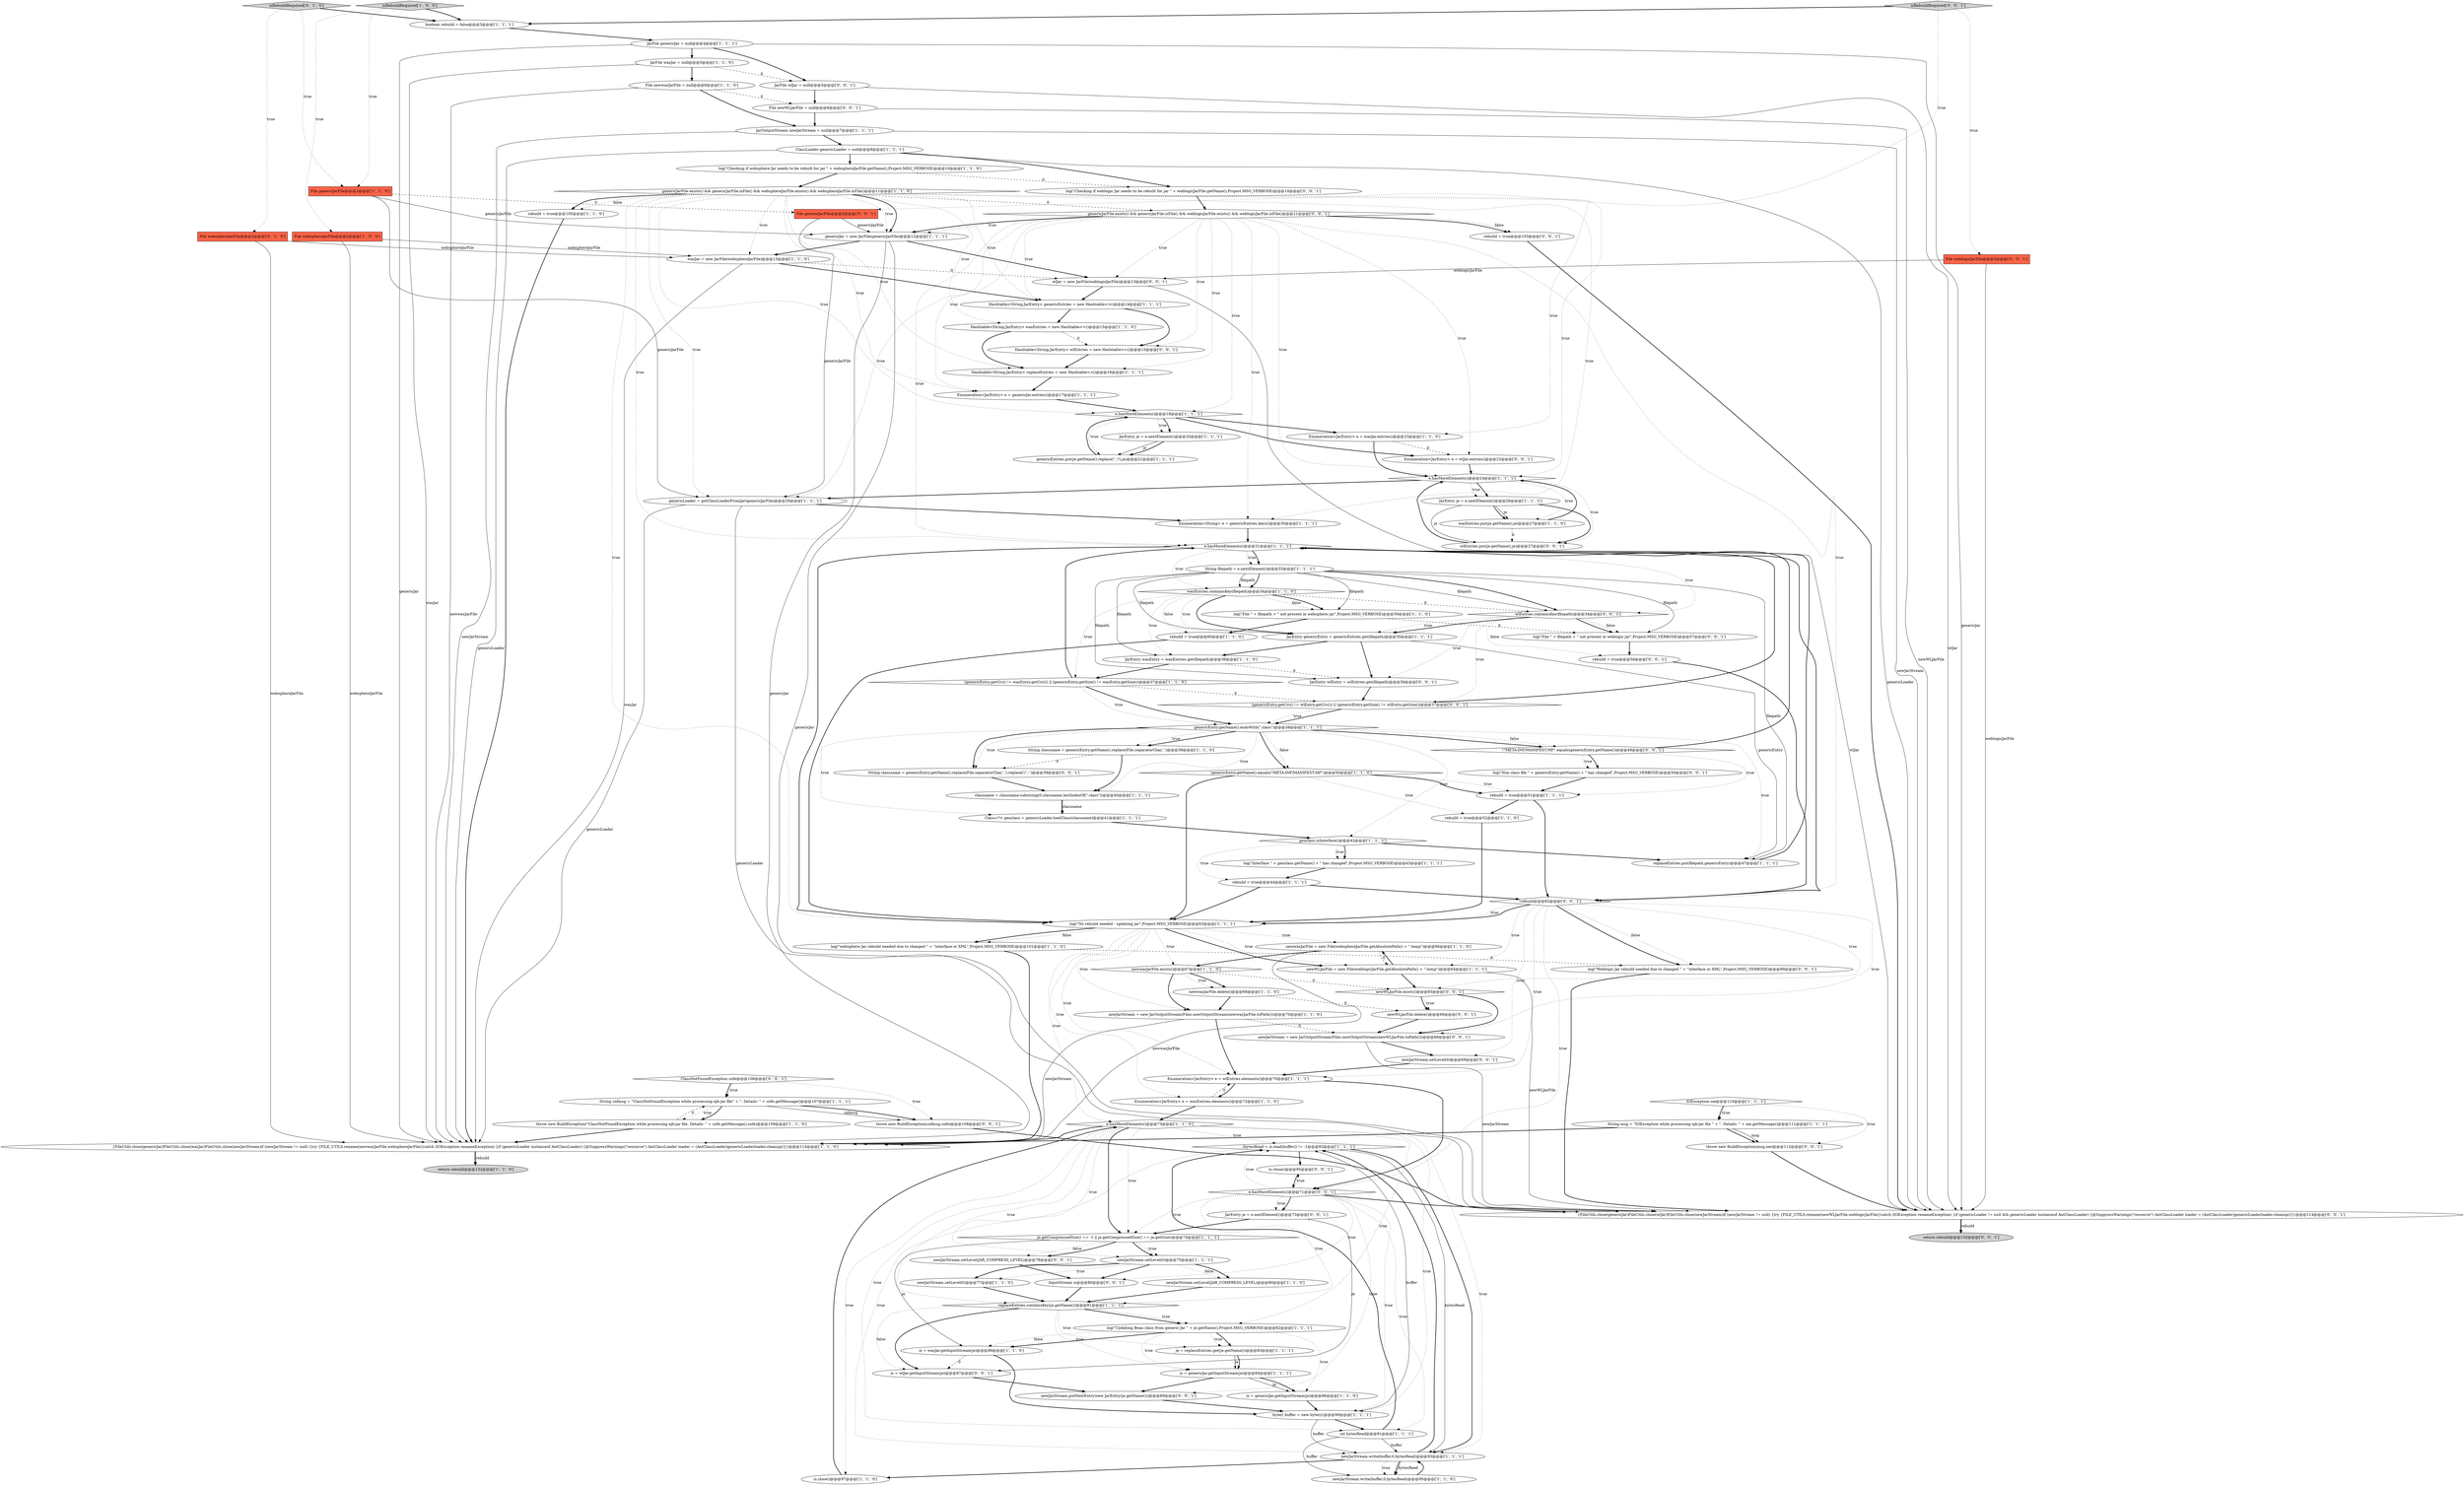 digraph {
10 [style = filled, label = "String cnfmsg = \"ClassNotFoundException while processing ejb-jar file\" + \". Details: \" + cnfe.getMessage()@@@107@@@['1', '1', '1']", fillcolor = white, shape = ellipse image = "AAA0AAABBB1BBB"];
44 [style = filled, label = "(bytesRead = is.read(buffer)) != -1@@@92@@@['1', '1', '1']", fillcolor = white, shape = diamond image = "AAA0AAABBB1BBB"];
58 [style = filled, label = "e.hasMoreElements()@@@73@@@['1', '1', '0']", fillcolor = white, shape = diamond image = "AAA0AAABBB1BBB"];
59 [style = filled, label = "rebuild = true@@@105@@@['1', '1', '0']", fillcolor = white, shape = ellipse image = "AAA0AAABBB1BBB"];
38 [style = filled, label = "JarFile wasJar = null@@@5@@@['1', '1', '0']", fillcolor = white, shape = ellipse image = "AAA0AAABBB1BBB"];
79 [style = filled, label = "isRebuildRequired['0', '1', '0']", fillcolor = lightgray, shape = diamond image = "AAA0AAABBB2BBB"];
115 [style = filled, label = "InputStream is@@@80@@@['0', '0', '1']", fillcolor = white, shape = ellipse image = "AAA0AAABBB3BBB"];
110 [style = filled, label = "{FileUtils.close(genericJar)FileUtils.close(wlJar)FileUtils.close(newJarStream)if (newJarStream != null) {try {FILE_UTILS.rename(newWLJarFile,weblogicJarFile)}catch (IOException renameException) }if (genericLoader != null && genericLoader instanceof AntClassLoader) {@SuppressWarnings(\"resource\") AntClassLoader loader = (AntClassLoader)genericLoaderloader.cleanup()}}@@@114@@@['0', '0', '1']", fillcolor = white, shape = ellipse image = "AAA0AAABBB3BBB"];
93 [style = filled, label = "newJarStream.setLevel(JAR_COMPRESS_LEVEL)@@@78@@@['0', '0', '1']", fillcolor = white, shape = ellipse image = "AAA0AAABBB3BBB"];
45 [style = filled, label = "je.getCompressedSize() == -1 || je.getCompressedSize() == je.getSize()@@@74@@@['1', '1', '1']", fillcolor = white, shape = diamond image = "AAA0AAABBB1BBB"];
109 [style = filled, label = "return rebuild@@@132@@@['0', '0', '1']", fillcolor = lightgray, shape = ellipse image = "AAA0AAABBB3BBB"];
16 [style = filled, label = "je = replaceEntries.get(je.getName())@@@83@@@['1', '1', '1']", fillcolor = white, shape = ellipse image = "AAA0AAABBB1BBB"];
82 [style = filled, label = "!\"META-INF/MANIFEST.MF\".equals(genericEntry.getName())@@@49@@@['0', '0', '1']", fillcolor = white, shape = diamond image = "AAA0AAABBB3BBB"];
48 [style = filled, label = "rebuild = true@@@44@@@['1', '1', '1']", fillcolor = white, shape = ellipse image = "AAA0AAABBB1BBB"];
42 [style = filled, label = "wasJar = new JarFile(websphereJarFile)@@@13@@@['1', '1', '0']", fillcolor = white, shape = ellipse image = "AAA0AAABBB1BBB"];
33 [style = filled, label = "JarEntry wasEntry = wasEntries.get(filepath)@@@36@@@['1', '1', '0']", fillcolor = white, shape = ellipse image = "AAA0AAABBB1BBB"];
111 [style = filled, label = "wlEntries.containsKey(filepath)@@@34@@@['0', '0', '1']", fillcolor = white, shape = diamond image = "AAA0AAABBB3BBB"];
32 [style = filled, label = "classname = classname.substring(0,classname.lastIndexOf(\".class\"))@@@40@@@['1', '1', '1']", fillcolor = white, shape = ellipse image = "AAA0AAABBB1BBB"];
54 [style = filled, label = "rebuild = true@@@60@@@['1', '1', '0']", fillcolor = white, shape = ellipse image = "AAA0AAABBB1BBB"];
91 [style = filled, label = "wlJar = new JarFile(weblogicJarFile)@@@13@@@['0', '0', '1']", fillcolor = white, shape = ellipse image = "AAA0AAABBB3BBB"];
9 [style = filled, label = "replaceEntries.containsKey(je.getName())@@@81@@@['1', '1', '1']", fillcolor = white, shape = diamond image = "AAA0AAABBB1BBB"];
51 [style = filled, label = "newJarStream.setLevel(JAR_COMPRESS_LEVEL)@@@80@@@['1', '1', '0']", fillcolor = white, shape = ellipse image = "AAA0AAABBB1BBB"];
13 [style = filled, label = "log(\"No rebuild needed - updating jar\",Project.MSG_VERBOSE)@@@63@@@['1', '1', '1']", fillcolor = white, shape = ellipse image = "AAA0AAABBB1BBB"];
77 [style = filled, label = "is = wasJar.getInputStream(je)@@@89@@@['1', '1', '0']", fillcolor = white, shape = ellipse image = "AAA0AAABBB1BBB"];
26 [style = filled, label = "log(\"websphere Jar rebuild needed due to changed \" + \"interface or XML\",Project.MSG_VERBOSE)@@@101@@@['1', '1', '0']", fillcolor = white, shape = ellipse image = "AAA0AAABBB1BBB"];
83 [style = filled, label = "newWLJarFile.delete()@@@66@@@['0', '0', '1']", fillcolor = white, shape = ellipse image = "AAA0AAABBB3BBB"];
105 [style = filled, label = "rebuild = true@@@103@@@['0', '0', '1']", fillcolor = white, shape = ellipse image = "AAA0AAABBB3BBB"];
75 [style = filled, label = "isRebuildRequired['1', '0', '0']", fillcolor = lightgray, shape = diamond image = "AAA0AAABBB1BBB"];
47 [style = filled, label = "genclass.isInterface()@@@42@@@['1', '1', '1']", fillcolor = white, shape = diamond image = "AAA0AAABBB1BBB"];
65 [style = filled, label = "genericLoader = getClassLoaderFromJar(genericJarFile)@@@29@@@['1', '1', '1']", fillcolor = white, shape = ellipse image = "AAA0AAABBB1BBB"];
22 [style = filled, label = "ClassLoader genericLoader = null@@@8@@@['1', '1', '1']", fillcolor = white, shape = ellipse image = "AAA0AAABBB1BBB"];
39 [style = filled, label = "Hashtable<String,JarEntry> genericEntries = new Hashtable<>()@@@14@@@['1', '1', '1']", fillcolor = white, shape = ellipse image = "AAA0AAABBB1BBB"];
25 [style = filled, label = "Enumeration<JarEntry> e = wasJar.entries()@@@23@@@['1', '1', '0']", fillcolor = white, shape = ellipse image = "AAA0AAABBB1BBB"];
90 [style = filled, label = "e.hasMoreElements()@@@71@@@['0', '0', '1']", fillcolor = white, shape = diamond image = "AAA0AAABBB3BBB"];
11 [style = filled, label = "File websphereJarFile@@@2@@@['1', '0', '0']", fillcolor = tomato, shape = box image = "AAA0AAABBB1BBB"];
102 [style = filled, label = "rebuild = true@@@58@@@['0', '0', '1']", fillcolor = white, shape = ellipse image = "AAA0AAABBB3BBB"];
107 [style = filled, label = "File genericJarFile@@@2@@@['0', '0', '1']", fillcolor = tomato, shape = box image = "AAA0AAABBB3BBB"];
106 [style = filled, label = "File weblogicJarFile@@@2@@@['0', '0', '1']", fillcolor = tomato, shape = box image = "AAA0AAABBB3BBB"];
68 [style = filled, label = "Hashtable<String,JarEntry> replaceEntries = new Hashtable<>()@@@16@@@['1', '1', '1']", fillcolor = white, shape = ellipse image = "AAA0AAABBB1BBB"];
97 [style = filled, label = "newWLJarFile.exists()@@@65@@@['0', '0', '1']", fillcolor = white, shape = diamond image = "AAA0AAABBB3BBB"];
69 [style = filled, label = "genericJarFile.exists() && genericJarFile.isFile() && websphereJarFile.exists() && websphereJarFile.isFile()@@@11@@@['1', '1', '0']", fillcolor = white, shape = diamond image = "AAA0AAABBB1BBB"];
76 [style = filled, label = "Enumeration<JarEntry> e = genericJar.entries()@@@17@@@['1', '1', '1']", fillcolor = white, shape = ellipse image = "AAA0AAABBB1BBB"];
20 [style = filled, label = "(genericEntry.getCrc() != wasEntry.getCrc()) || (genericEntry.getSize() != wasEntry.getSize())@@@37@@@['1', '1', '0']", fillcolor = white, shape = diamond image = "AAA0AAABBB1BBB"];
56 [style = filled, label = "Enumeration<String> e = genericEntries.keys()@@@30@@@['1', '1', '1']", fillcolor = white, shape = ellipse image = "AAA0AAABBB1BBB"];
78 [style = filled, label = "File websphereJarFile@@@2@@@['0', '1', '0']", fillcolor = tomato, shape = box image = "AAA0AAABBB2BBB"];
57 [style = filled, label = "newwasJarFile.delete()@@@68@@@['1', '1', '0']", fillcolor = white, shape = ellipse image = "AAA0AAABBB1BBB"];
86 [style = filled, label = "String classname = genericEntry.getName().replace(File.separatorChar,'.').replace('/','.')@@@39@@@['0', '0', '1']", fillcolor = white, shape = ellipse image = "AAA0AAABBB3BBB"];
114 [style = filled, label = "JarFile wlJar = null@@@5@@@['0', '0', '1']", fillcolor = white, shape = ellipse image = "AAA0AAABBB3BBB"];
1 [style = filled, label = "newJarStream.write(buffer,0,bytesRead)@@@95@@@['1', '1', '0']", fillcolor = white, shape = ellipse image = "AAA0AAABBB1BBB"];
19 [style = filled, label = "byte(( buffer = new byte((((@@@90@@@['1', '1', '1']", fillcolor = white, shape = ellipse image = "AAA0AAABBB1BBB"];
53 [style = filled, label = "!genericEntry.getName().equals(\"META-INF/MANIFEST.MF\")@@@50@@@['1', '1', '0']", fillcolor = white, shape = diamond image = "AAA0AAABBB1BBB"];
94 [style = filled, label = "log(\"Weblogic Jar rebuild needed due to changed \" + \"interface or XML\",Project.MSG_VERBOSE)@@@99@@@['0', '0', '1']", fillcolor = white, shape = ellipse image = "AAA0AAABBB3BBB"];
12 [style = filled, label = "log(\"Checking if websphere Jar needs to be rebuilt for jar \" + websphereJarFile.getName(),Project.MSG_VERBOSE)@@@10@@@['1', '1', '0']", fillcolor = white, shape = ellipse image = "AAA0AAABBB1BBB"];
21 [style = filled, label = "{FileUtils.close(genericJar)FileUtils.close(wasJar)FileUtils.close(newJarStream)if (newJarStream != null) {try {FILE_UTILS.rename(newwasJarFile,websphereJarFile)}catch (IOException renameException) }if (genericLoader instanceof AntClassLoader) {@SuppressWarnings(\"resource\") AntClassLoader loader = (AntClassLoader)genericLoaderloader.cleanup()}}@@@114@@@['1', '1', '0']", fillcolor = white, shape = ellipse image = "AAA0AAABBB1BBB"];
87 [style = filled, label = "(genericEntry.getCrc() != wlEntry.getCrc()) || (genericEntry.getSize() != wlEntry.getSize())@@@37@@@['0', '0', '1']", fillcolor = white, shape = diamond image = "AAA0AAABBB3BBB"];
104 [style = filled, label = "newJarStream = new JarOutputStream(Files.newOutputStream(newWLJarFile.toPath()))@@@68@@@['0', '0', '1']", fillcolor = white, shape = ellipse image = "AAA0AAABBB3BBB"];
89 [style = filled, label = "JarEntry wlEntry = wlEntries.get(filepath)@@@36@@@['0', '0', '1']", fillcolor = white, shape = ellipse image = "AAA0AAABBB3BBB"];
46 [style = filled, label = "JarEntry je = e.nextElement()@@@20@@@['1', '1', '1']", fillcolor = white, shape = ellipse image = "AAA0AAABBB1BBB"];
113 [style = filled, label = "File newWLJarFile = null@@@6@@@['0', '0', '1']", fillcolor = white, shape = ellipse image = "AAA0AAABBB3BBB"];
29 [style = filled, label = "Enumeration<JarEntry> e = wlEntries.elements()@@@70@@@['1', '1', '1']", fillcolor = white, shape = ellipse image = "AAA0AAABBB1BBB"];
34 [style = filled, label = "newwasJarFile.exists()@@@67@@@['1', '1', '0']", fillcolor = white, shape = diamond image = "AAA0AAABBB1BBB"];
66 [style = filled, label = "newJarStream.write(buffer,0,bytesRead)@@@93@@@['1', '1', '1']", fillcolor = white, shape = ellipse image = "AAA0AAABBB1BBB"];
60 [style = filled, label = "IOException ioe@@@110@@@['1', '1', '1']", fillcolor = white, shape = diamond image = "AAA0AAABBB1BBB"];
17 [style = filled, label = "String classname = genericEntry.getName().replace(File.separatorChar,'.')@@@39@@@['1', '1', '0']", fillcolor = white, shape = ellipse image = "AAA0AAABBB1BBB"];
18 [style = filled, label = "log(\"Updating Bean class from generic Jar \" + je.getName(),Project.MSG_VERBOSE)@@@82@@@['1', '1', '1']", fillcolor = white, shape = ellipse image = "AAA0AAABBB1BBB"];
81 [style = filled, label = "throw new BuildException(cnfmsg,cnfe)@@@108@@@['0', '0', '1']", fillcolor = white, shape = ellipse image = "AAA0AAABBB3BBB"];
27 [style = filled, label = "rebuild = true@@@51@@@['1', '1', '1']", fillcolor = white, shape = ellipse image = "AAA0AAABBB1BBB"];
61 [style = filled, label = "rebuild = true@@@52@@@['1', '1', '0']", fillcolor = white, shape = ellipse image = "AAA0AAABBB1BBB"];
98 [style = filled, label = "log(\"File \" + filepath + \" not present in weblogic jar\",Project.MSG_VERBOSE)@@@57@@@['0', '0', '1']", fillcolor = white, shape = ellipse image = "AAA0AAABBB3BBB"];
49 [style = filled, label = "String msg = \"IOException while processing ejb-jar file \" + \". Details: \" + ioe.getMessage()@@@111@@@['1', '1', '1']", fillcolor = white, shape = ellipse image = "AAA0AAABBB1BBB"];
7 [style = filled, label = "Hashtable<String,JarEntry> wasEntries = new Hashtable<>()@@@15@@@['1', '1', '0']", fillcolor = white, shape = ellipse image = "AAA0AAABBB1BBB"];
52 [style = filled, label = "int bytesRead@@@91@@@['1', '1', '1']", fillcolor = white, shape = ellipse image = "AAA0AAABBB1BBB"];
84 [style = filled, label = "wlEntries.put(je.getName(),je)@@@27@@@['0', '0', '1']", fillcolor = white, shape = ellipse image = "AAA0AAABBB3BBB"];
73 [style = filled, label = "genericJar = new JarFile(genericJarFile)@@@12@@@['1', '1', '1']", fillcolor = white, shape = ellipse image = "AAA0AAABBB1BBB"];
0 [style = filled, label = "log(\"Interface \" + genclass.getName() + \" has changed\",Project.MSG_VERBOSE)@@@43@@@['1', '1', '1']", fillcolor = white, shape = ellipse image = "AAA0AAABBB1BBB"];
50 [style = filled, label = "File newwasJarFile = null@@@6@@@['1', '1', '0']", fillcolor = white, shape = ellipse image = "AAA0AAABBB1BBB"];
96 [style = filled, label = "is.close()@@@95@@@['0', '0', '1']", fillcolor = white, shape = ellipse image = "AAA0AAABBB3BBB"];
4 [style = filled, label = "JarOutputStream newJarStream = null@@@7@@@['1', '1', '1']", fillcolor = white, shape = ellipse image = "AAA0AAABBB1BBB"];
70 [style = filled, label = "e.hasMoreElements()@@@18@@@['1', '1', '1']", fillcolor = white, shape = diamond image = "AAA0AAABBB1BBB"];
36 [style = filled, label = "is = genericJar.getInputStream(je)@@@84@@@['1', '1', '1']", fillcolor = white, shape = ellipse image = "AAA0AAABBB1BBB"];
72 [style = filled, label = "log(\"File \" + filepath + \" not present in websphere jar\",Project.MSG_VERBOSE)@@@59@@@['1', '1', '0']", fillcolor = white, shape = ellipse image = "AAA0AAABBB1BBB"];
67 [style = filled, label = "genericEntries.put(je.getName().replace('\','/'),je)@@@21@@@['1', '1', '1']", fillcolor = white, shape = ellipse image = "AAA0AAABBB1BBB"];
8 [style = filled, label = "e.hasMoreElements()@@@31@@@['1', '1', '1']", fillcolor = white, shape = diamond image = "AAA0AAABBB1BBB"];
112 [style = filled, label = "newJarStream.setLevel(0)@@@69@@@['0', '0', '1']", fillcolor = white, shape = ellipse image = "AAA0AAABBB3BBB"];
35 [style = filled, label = "JarFile genericJar = null@@@4@@@['1', '1', '1']", fillcolor = white, shape = ellipse image = "AAA0AAABBB1BBB"];
40 [style = filled, label = "JarEntry je = e.nextElement()@@@26@@@['1', '1', '1']", fillcolor = white, shape = ellipse image = "AAA0AAABBB1BBB"];
23 [style = filled, label = "replaceEntries.put(filepath,genericEntry)@@@47@@@['1', '1', '1']", fillcolor = white, shape = ellipse image = "AAA0AAABBB1BBB"];
6 [style = filled, label = "newJarStream = new JarOutputStream(Files.newOutputStream(newwasJarFile.toPath()))@@@70@@@['1', '1', '0']", fillcolor = white, shape = ellipse image = "AAA0AAABBB1BBB"];
2 [style = filled, label = "return rebuild@@@132@@@['1', '1', '0']", fillcolor = lightgray, shape = ellipse image = "AAA0AAABBB1BBB"];
101 [style = filled, label = "log(\"Checking if weblogic Jar needs to be rebuilt for jar \" + weblogicJarFile.getName(),Project.MSG_VERBOSE)@@@10@@@['0', '0', '1']", fillcolor = white, shape = ellipse image = "AAA0AAABBB3BBB"];
41 [style = filled, label = "JarEntry genericEntry = genericEntries.get(filepath)@@@35@@@['1', '1', '1']", fillcolor = white, shape = ellipse image = "AAA0AAABBB1BBB"];
28 [style = filled, label = "File genericJarFile@@@2@@@['1', '1', '0']", fillcolor = tomato, shape = box image = "AAA0AAABBB1BBB"];
30 [style = filled, label = "String filepath = e.nextElement()@@@33@@@['1', '1', '1']", fillcolor = white, shape = ellipse image = "AAA0AAABBB1BBB"];
88 [style = filled, label = "Enumeration<JarEntry> e = wlJar.entries()@@@23@@@['0', '0', '1']", fillcolor = white, shape = ellipse image = "AAA0AAABBB3BBB"];
71 [style = filled, label = "boolean rebuild = false@@@3@@@['1', '1', '1']", fillcolor = white, shape = ellipse image = "AAA0AAABBB1BBB"];
85 [style = filled, label = "log(\"Non class file \" + genericEntry.getName() + \" has changed\",Project.MSG_VERBOSE)@@@50@@@['0', '0', '1']", fillcolor = white, shape = ellipse image = "AAA0AAABBB3BBB"];
74 [style = filled, label = "Class<?> genclass = genericLoader.loadClass(classname)@@@41@@@['1', '1', '1']", fillcolor = white, shape = ellipse image = "AAA0AAABBB1BBB"];
5 [style = filled, label = "newJarStream.setLevel(0)@@@75@@@['1', '1', '1']", fillcolor = white, shape = ellipse image = "AAA0AAABBB1BBB"];
15 [style = filled, label = "wasEntries.put(je.getName(),je)@@@27@@@['1', '1', '0']", fillcolor = white, shape = ellipse image = "AAA0AAABBB1BBB"];
43 [style = filled, label = "newwasJarFile = new File(websphereJarFile.getAbsolutePath() + \".temp\")@@@66@@@['1', '1', '0']", fillcolor = white, shape = ellipse image = "AAA0AAABBB1BBB"];
116 [style = filled, label = "JarEntry je = e.nextElement()@@@73@@@['0', '0', '1']", fillcolor = white, shape = ellipse image = "AAA0AAABBB3BBB"];
37 [style = filled, label = "e.hasMoreElements()@@@24@@@['1', '1', '1']", fillcolor = white, shape = diamond image = "AAA0AAABBB1BBB"];
99 [style = filled, label = "ClassNotFoundException cnfe@@@106@@@['0', '0', '1']", fillcolor = white, shape = diamond image = "AAA0AAABBB3BBB"];
24 [style = filled, label = "is = genericJar.getInputStream(je)@@@86@@@['1', '1', '0']", fillcolor = white, shape = ellipse image = "AAA0AAABBB1BBB"];
63 [style = filled, label = "genericEntry.getName().endsWith(\".class\")@@@38@@@['1', '1', '1']", fillcolor = white, shape = diamond image = "AAA0AAABBB1BBB"];
14 [style = filled, label = "is.close()@@@97@@@['1', '1', '0']", fillcolor = white, shape = ellipse image = "AAA0AAABBB1BBB"];
31 [style = filled, label = "throw new BuildException(\"ClassNotFoundException while processing ejb-jar file. Details: \" + cnfe.getMessage(),cnfe)@@@109@@@['1', '1', '0']", fillcolor = white, shape = ellipse image = "AAA0AAABBB1BBB"];
103 [style = filled, label = "newJarStream.putNextEntry(new JarEntry(je.getName()))@@@89@@@['0', '0', '1']", fillcolor = white, shape = ellipse image = "AAA0AAABBB3BBB"];
92 [style = filled, label = "genericJarFile.exists() && genericJarFile.isFile() && weblogicJarFile.exists() && weblogicJarFile.isFile()@@@11@@@['0', '0', '1']", fillcolor = white, shape = diamond image = "AAA0AAABBB3BBB"];
95 [style = filled, label = "Hashtable<String,JarEntry> wlEntries = new Hashtable<>()@@@15@@@['0', '0', '1']", fillcolor = white, shape = ellipse image = "AAA0AAABBB3BBB"];
3 [style = filled, label = "Enumeration<JarEntry> e = wasEntries.elements()@@@72@@@['1', '1', '0']", fillcolor = white, shape = ellipse image = "AAA0AAABBB1BBB"];
55 [style = filled, label = "newJarStream.setLevel(0)@@@77@@@['1', '1', '0']", fillcolor = white, shape = ellipse image = "AAA0AAABBB1BBB"];
108 [style = filled, label = "isRebuildRequired['0', '0', '1']", fillcolor = lightgray, shape = diamond image = "AAA0AAABBB3BBB"];
64 [style = filled, label = "newWLJarFile = new File(weblogicJarFile.getAbsolutePath() + \".temp\")@@@64@@@['1', '1', '1']", fillcolor = white, shape = ellipse image = "AAA0AAABBB1BBB"];
117 [style = filled, label = "!rebuild@@@62@@@['0', '0', '1']", fillcolor = white, shape = diamond image = "AAA0AAABBB3BBB"];
100 [style = filled, label = "is = wlJar.getInputStream(je)@@@87@@@['0', '0', '1']", fillcolor = white, shape = ellipse image = "AAA0AAABBB3BBB"];
80 [style = filled, label = "throw new BuildException(msg,ioe)@@@112@@@['0', '0', '1']", fillcolor = white, shape = ellipse image = "AAA0AAABBB3BBB"];
62 [style = filled, label = "wasEntries.containsKey(filepath)@@@34@@@['1', '1', '0']", fillcolor = white, shape = diamond image = "AAA0AAABBB1BBB"];
5->55 [style = bold, label=""];
8->30 [style = dotted, label="true"];
58->14 [style = dotted, label="true"];
41->23 [style = solid, label="genericEntry"];
52->66 [style = solid, label="buffer"];
21->2 [style = bold, label=""];
92->117 [style = dotted, label="true"];
16->36 [style = solid, label="je"];
45->5 [style = dotted, label="true"];
31->10 [style = dashed, label="0"];
11->21 [style = solid, label="websphereJarFile"];
63->47 [style = dotted, label="true"];
102->117 [style = bold, label=""];
64->43 [style = bold, label=""];
25->88 [style = dashed, label="0"];
108->71 [style = bold, label=""];
49->80 [style = bold, label=""];
111->98 [style = bold, label=""];
18->16 [style = dotted, label="true"];
68->76 [style = bold, label=""];
83->104 [style = bold, label=""];
53->61 [style = dotted, label="true"];
69->73 [style = dotted, label="true"];
78->21 [style = solid, label="websphereJarFile"];
69->59 [style = bold, label=""];
8->62 [style = dotted, label="true"];
27->117 [style = bold, label=""];
39->95 [style = bold, label=""];
30->33 [style = solid, label="filepath"];
92->73 [style = bold, label=""];
62->72 [style = dotted, label="false"];
43->34 [style = bold, label=""];
15->84 [style = dashed, label="0"];
4->22 [style = bold, label=""];
59->21 [style = bold, label=""];
81->110 [style = bold, label=""];
16->36 [style = bold, label=""];
63->53 [style = dotted, label="false"];
107->65 [style = solid, label="genericJarFile"];
33->89 [style = dashed, label="0"];
58->19 [style = dotted, label="true"];
62->111 [style = dashed, label="0"];
117->29 [style = dotted, label="true"];
42->39 [style = bold, label=""];
18->24 [style = dotted, label="true"];
91->39 [style = bold, label=""];
88->37 [style = bold, label=""];
117->13 [style = dotted, label="true"];
62->33 [style = dotted, label="true"];
42->21 [style = solid, label="wasJar"];
37->15 [style = dotted, label="true"];
37->65 [style = bold, label=""];
26->21 [style = bold, label=""];
9->18 [style = bold, label=""];
92->91 [style = dotted, label="true"];
63->17 [style = bold, label=""];
97->83 [style = dotted, label="true"];
45->77 [style = solid, label="je"];
36->24 [style = solid, label="je"];
117->94 [style = bold, label=""];
26->94 [style = dashed, label="0"];
62->41 [style = dotted, label="true"];
38->114 [style = dashed, label="0"];
90->19 [style = dotted, label="true"];
4->110 [style = solid, label="newJarStream"];
8->13 [style = bold, label=""];
18->16 [style = bold, label=""];
1->66 [style = bold, label=""];
32->74 [style = bold, label=""];
66->1 [style = dotted, label="true"];
33->20 [style = bold, label=""];
78->42 [style = solid, label="websphereJarFile"];
34->57 [style = dotted, label="true"];
64->97 [style = bold, label=""];
69->8 [style = dotted, label="true"];
95->68 [style = bold, label=""];
6->21 [style = solid, label="newJarStream"];
77->100 [style = dashed, label="0"];
69->76 [style = dotted, label="true"];
22->12 [style = bold, label=""];
58->45 [style = bold, label=""];
73->110 [style = solid, label="genericJar"];
58->21 [style = bold, label=""];
30->98 [style = solid, label="filepath"];
66->14 [style = bold, label=""];
90->110 [style = bold, label=""];
38->21 [style = solid, label="wasJar"];
62->54 [style = dotted, label="false"];
8->30 [style = bold, label=""];
99->81 [style = dotted, label="true"];
113->110 [style = solid, label="newWLJarFile"];
90->116 [style = bold, label=""];
82->27 [style = dotted, label="true"];
9->100 [style = dotted, label="false"];
92->8 [style = dotted, label="true"];
40->15 [style = bold, label=""];
104->112 [style = bold, label=""];
65->56 [style = bold, label=""];
31->21 [style = bold, label=""];
116->45 [style = bold, label=""];
82->85 [style = bold, label=""];
6->29 [style = bold, label=""];
63->17 [style = dotted, label="true"];
58->9 [style = dotted, label="true"];
97->83 [style = bold, label=""];
92->73 [style = dotted, label="true"];
111->87 [style = dotted, label="true"];
13->26 [style = dotted, label="false"];
73->21 [style = solid, label="genericJar"];
20->63 [style = bold, label=""];
53->27 [style = dotted, label="true"];
6->104 [style = dashed, label="0"];
20->87 [style = dashed, label="0"];
84->37 [style = bold, label=""];
63->86 [style = dotted, label="true"];
35->110 [style = solid, label="genericJar"];
43->21 [style = solid, label="newwasJarFile"];
61->13 [style = bold, label=""];
99->10 [style = dotted, label="true"];
35->114 [style = bold, label=""];
7->68 [style = bold, label=""];
110->109 [style = bold, label=""];
13->29 [style = dotted, label="true"];
75->28 [style = dotted, label="true"];
117->64 [style = dotted, label="true"];
22->101 [style = bold, label=""];
58->18 [style = dotted, label="true"];
3->58 [style = bold, label=""];
92->76 [style = dotted, label="true"];
117->13 [style = bold, label=""];
90->116 [style = dotted, label="true"];
13->64 [style = bold, label=""];
63->23 [style = dotted, label="true"];
7->95 [style = dashed, label="0"];
82->85 [style = dotted, label="true"];
114->113 [style = bold, label=""];
43->64 [style = dashed, label="0"];
20->63 [style = dotted, label="true"];
65->110 [style = solid, label="genericLoader"];
70->67 [style = dotted, label="true"];
69->13 [style = dotted, label="true"];
79->78 [style = dotted, label="true"];
63->82 [style = dotted, label="false"];
14->58 [style = bold, label=""];
100->103 [style = bold, label=""];
66->1 [style = bold, label=""];
40->84 [style = bold, label=""];
5->51 [style = dotted, label="false"];
60->49 [style = bold, label=""];
12->69 [style = bold, label=""];
80->110 [style = bold, label=""];
111->89 [style = dotted, label="true"];
10->81 [style = solid, label="cnfmsg"];
92->95 [style = dotted, label="true"];
21->2 [style = solid, label="rebuild"];
73->91 [style = bold, label=""];
28->65 [style = solid, label="genericJarFile"];
76->70 [style = bold, label=""];
19->44 [style = solid, label="buffer"];
32->74 [style = solid, label="classname"];
45->93 [style = dotted, label="false"];
47->23 [style = bold, label=""];
85->27 [style = bold, label=""];
10->81 [style = bold, label=""];
69->65 [style = dotted, label="true"];
106->91 [style = solid, label="weblogicJarFile"];
63->82 [style = bold, label=""];
75->11 [style = dotted, label="true"];
5->51 [style = bold, label=""];
92->105 [style = bold, label=""];
27->61 [style = bold, label=""];
91->110 [style = solid, label="wlJar"];
29->3 [style = bold, label=""];
18->77 [style = dotted, label="false"];
50->21 [style = solid, label="newwasJarFile"];
8->117 [style = bold, label=""];
105->110 [style = bold, label=""];
90->45 [style = dotted, label="true"];
60->49 [style = dotted, label="true"];
90->9 [style = dotted, label="true"];
37->84 [style = dotted, label="true"];
54->13 [style = bold, label=""];
92->68 [style = dotted, label="true"];
34->6 [style = bold, label=""];
113->4 [style = bold, label=""];
9->18 [style = dotted, label="true"];
117->90 [style = dotted, label="true"];
5->55 [style = dotted, label="true"];
86->32 [style = bold, label=""];
19->52 [style = bold, label=""];
117->97 [style = dotted, label="true"];
69->7 [style = dotted, label="true"];
35->21 [style = solid, label="genericJar"];
11->42 [style = solid, label="websphereJarFile"];
107->73 [style = solid, label="genericJarFile"];
103->19 [style = bold, label=""];
90->96 [style = dotted, label="true"];
9->100 [style = bold, label=""];
38->50 [style = bold, label=""];
41->89 [style = bold, label=""];
22->21 [style = solid, label="genericLoader"];
97->104 [style = bold, label=""];
112->29 [style = bold, label=""];
35->38 [style = bold, label=""];
47->0 [style = bold, label=""];
117->104 [style = dotted, label="true"];
90->103 [style = dotted, label="true"];
52->1 [style = solid, label="buffer"];
24->19 [style = bold, label=""];
70->46 [style = dotted, label="true"];
13->3 [style = dotted, label="true"];
93->115 [style = bold, label=""];
92->37 [style = dotted, label="true"];
114->110 [style = solid, label="wlJar"];
65->21 [style = solid, label="genericLoader"];
30->89 [style = solid, label="filepath"];
71->35 [style = bold, label=""];
23->8 [style = bold, label=""];
64->110 [style = solid, label="newWLJarFile"];
20->8 [style = bold, label=""];
79->28 [style = dotted, label="true"];
96->90 [style = bold, label=""];
39->7 [style = bold, label=""];
48->13 [style = bold, label=""];
72->98 [style = dashed, label="0"];
87->8 [style = bold, label=""];
13->34 [style = dotted, label="true"];
92->70 [style = dotted, label="true"];
34->57 [style = bold, label=""];
46->67 [style = solid, label="je"];
58->52 [style = dotted, label="true"];
28->73 [style = solid, label="genericJarFile"];
47->48 [style = dotted, label="true"];
111->41 [style = dotted, label="true"];
67->70 [style = bold, label=""];
70->46 [style = bold, label=""];
44->66 [style = solid, label="bytesRead"];
69->70 [style = dotted, label="true"];
58->66 [style = dotted, label="true"];
111->41 [style = bold, label=""];
40->15 [style = solid, label="je"];
30->41 [style = solid, label="filepath"];
48->117 [style = bold, label=""];
99->10 [style = bold, label=""];
108->106 [style = dotted, label="true"];
46->67 [style = bold, label=""];
30->23 [style = solid, label="filepath"];
30->111 [style = solid, label="filepath"];
34->97 [style = dashed, label="0"];
12->101 [style = dashed, label="0"];
47->0 [style = dotted, label="true"];
69->25 [style = dotted, label="true"];
53->13 [style = bold, label=""];
44->96 [style = bold, label=""];
3->29 [style = dashed, label="0"];
111->98 [style = dotted, label="false"];
17->32 [style = bold, label=""];
94->110 [style = bold, label=""];
92->105 [style = dotted, label="false"];
49->21 [style = bold, label=""];
13->43 [style = dotted, label="true"];
73->42 [style = bold, label=""];
90->115 [style = dotted, label="true"];
116->100 [style = solid, label="je"];
69->39 [style = dotted, label="true"];
49->80 [style = solid, label="msg"];
58->45 [style = dotted, label="true"];
29->90 [style = bold, label=""];
42->91 [style = dashed, label="0"];
70->25 [style = bold, label=""];
63->32 [style = dotted, label="true"];
30->62 [style = bold, label=""];
37->40 [style = bold, label=""];
69->56 [style = dotted, label="true"];
66->44 [style = bold, label=""];
45->5 [style = bold, label=""];
70->88 [style = bold, label=""];
52->44 [style = bold, label=""];
63->86 [style = bold, label=""];
10->31 [style = dotted, label="true"];
69->42 [style = dotted, label="true"];
89->87 [style = bold, label=""];
66->1 [style = solid, label="bytesRead"];
5->115 [style = bold, label=""];
53->27 [style = bold, label=""];
36->24 [style = bold, label=""];
110->109 [style = solid, label="rebuild"];
56->8 [style = bold, label=""];
62->20 [style = dotted, label="true"];
13->58 [style = dotted, label="true"];
50->113 [style = dashed, label="0"];
13->6 [style = dotted, label="true"];
40->84 [style = solid, label="je"];
10->31 [style = bold, label=""];
17->86 [style = dashed, label="0"];
74->47 [style = bold, label=""];
92->88 [style = dotted, label="true"];
90->52 [style = dotted, label="true"];
87->63 [style = bold, label=""];
69->59 [style = dotted, label="false"];
22->110 [style = solid, label="genericLoader"];
60->80 [style = dotted, label="true"];
25->37 [style = bold, label=""];
57->6 [style = bold, label=""];
0->48 [style = bold, label=""];
92->39 [style = dotted, label="true"];
63->53 [style = bold, label=""];
106->110 [style = solid, label="weblogicJarFile"];
8->111 [style = dotted, label="true"];
44->66 [style = bold, label=""];
4->21 [style = solid, label="newJarStream"];
55->9 [style = bold, label=""];
28->107 [style = dashed, label="0"];
101->92 [style = bold, label=""];
69->37 [style = dotted, label="true"];
63->74 [style = dotted, label="true"];
51->9 [style = bold, label=""];
18->36 [style = dotted, label="true"];
69->68 [style = dotted, label="true"];
92->56 [style = dotted, label="true"];
50->4 [style = bold, label=""];
87->63 [style = dotted, label="true"];
108->107 [style = dotted, label="true"];
36->103 [style = bold, label=""];
58->5 [style = dotted, label="true"];
18->77 [style = bold, label=""];
57->83 [style = dashed, label="0"];
62->41 [style = bold, label=""];
13->26 [style = bold, label=""];
98->102 [style = bold, label=""];
90->44 [style = dotted, label="true"];
41->33 [style = bold, label=""];
79->71 [style = bold, label=""];
9->16 [style = dotted, label="true"];
92->65 [style = dotted, label="true"];
69->92 [style = dashed, label="0"];
15->37 [style = bold, label=""];
117->112 [style = dotted, label="true"];
13->64 [style = dotted, label="true"];
104->110 [style = solid, label="newJarStream"];
30->111 [style = bold, label=""];
9->36 [style = dotted, label="true"];
44->66 [style = dotted, label="true"];
72->54 [style = bold, label=""];
117->94 [style = dotted, label="false"];
111->102 [style = dotted, label="false"];
58->44 [style = dotted, label="true"];
115->9 [style = bold, label=""];
62->72 [style = bold, label=""];
19->66 [style = solid, label="buffer"];
75->71 [style = bold, label=""];
30->72 [style = solid, label="filepath"];
77->19 [style = bold, label=""];
30->62 [style = solid, label="filepath"];
69->73 [style = bold, label=""];
37->40 [style = dotted, label="true"];
45->93 [style = bold, label=""];
82->8 [style = bold, label=""];
}
